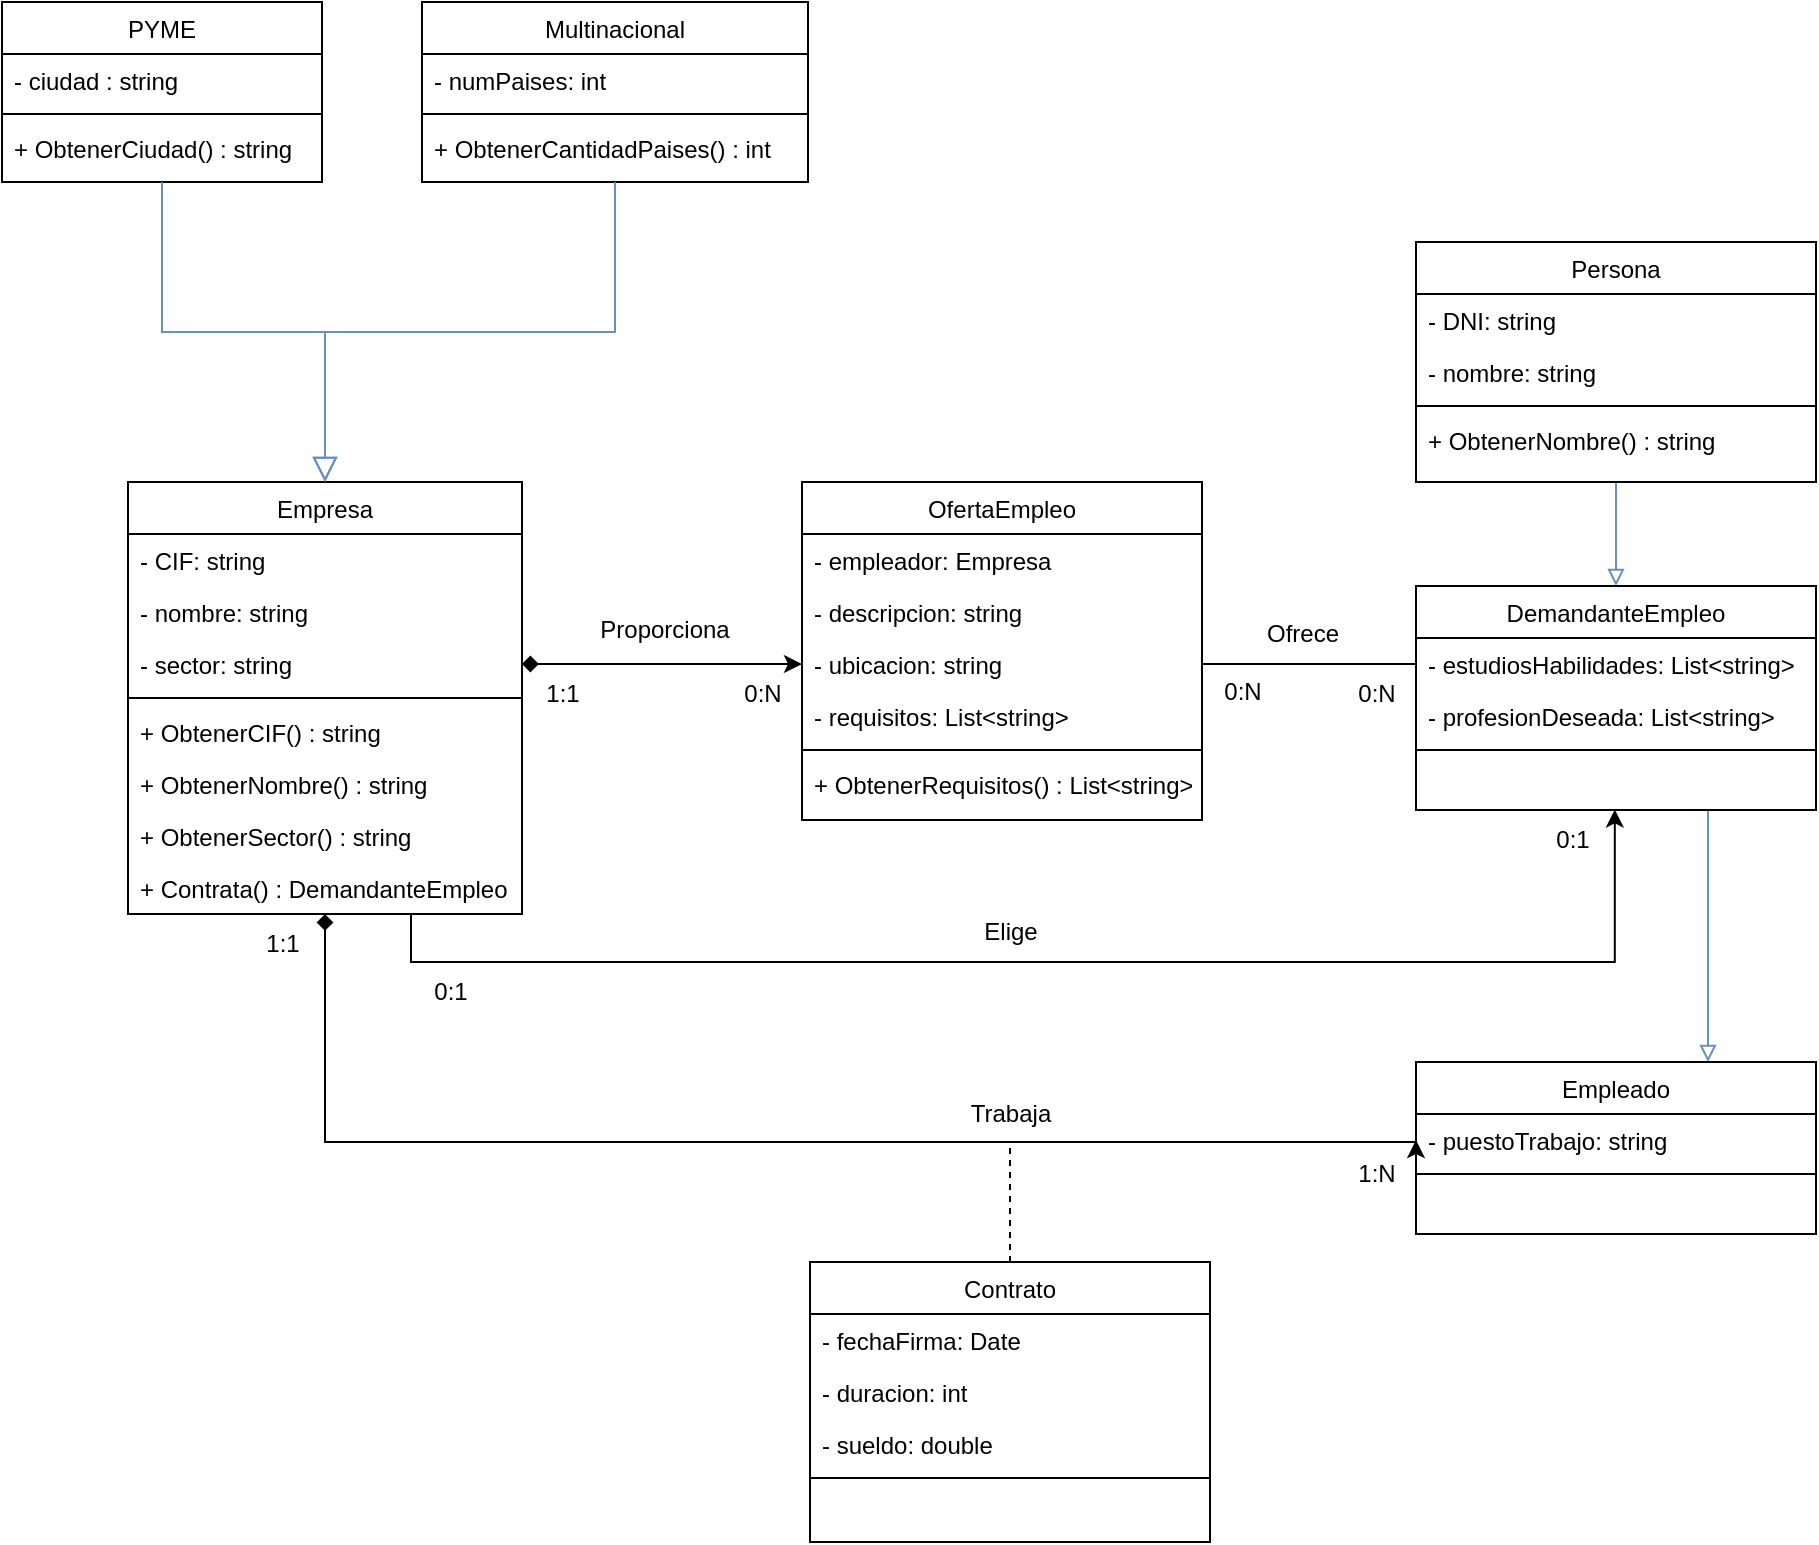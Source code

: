 <mxfile version="24.3.1" type="device">
  <diagram id="C5RBs43oDa-KdzZeNtuy" name="Page-1">
    <mxGraphModel dx="2505" dy="893" grid="1" gridSize="10" guides="1" tooltips="1" connect="1" arrows="1" fold="1" page="1" pageScale="1" pageWidth="827" pageHeight="1169" math="0" shadow="0">
      <root>
        <mxCell id="WIyWlLk6GJQsqaUBKTNV-0" />
        <mxCell id="WIyWlLk6GJQsqaUBKTNV-1" parent="WIyWlLk6GJQsqaUBKTNV-0" />
        <mxCell id="4x1gxG4U8rmSDGUtoeDv-12" style="edgeStyle=orthogonalEdgeStyle;rounded=0;orthogonalLoop=1;jettySize=auto;html=1;entryX=0.282;entryY=0.989;entryDx=0;entryDy=0;entryPerimeter=0;endArrow=classic;endFill=1;" parent="WIyWlLk6GJQsqaUBKTNV-1" edge="1">
          <mxGeometry relative="1" as="geometry">
            <mxPoint x="393.4" y="603.714" as="targetPoint" />
            <mxPoint x="-208.5" y="656" as="sourcePoint" />
            <Array as="points">
              <mxPoint x="-208" y="680" />
              <mxPoint x="393" y="680" />
            </Array>
          </mxGeometry>
        </mxCell>
        <mxCell id="4x1gxG4U8rmSDGUtoeDv-18" style="edgeStyle=orthogonalEdgeStyle;rounded=0;orthogonalLoop=1;jettySize=auto;html=1;entryX=0;entryY=0.5;entryDx=0;entryDy=0;startArrow=diamond;startFill=1;endArrow=classic;endFill=1;" parent="WIyWlLk6GJQsqaUBKTNV-1" source="zkfFHV4jXpPFQw0GAbJ--0" target="4x1gxG4U8rmSDGUtoeDv-2" edge="1">
          <mxGeometry relative="1" as="geometry">
            <mxPoint x="-251.5" y="880" as="targetPoint" />
            <Array as="points">
              <mxPoint x="-251" y="770" />
              <mxPoint x="90" y="770" />
              <mxPoint x="90" y="770" />
              <mxPoint x="294" y="770" />
            </Array>
          </mxGeometry>
        </mxCell>
        <mxCell id="zkfFHV4jXpPFQw0GAbJ--0" value="Empresa" style="swimlane;fontStyle=0;align=center;verticalAlign=top;childLayout=stackLayout;horizontal=1;startSize=26;horizontalStack=0;resizeParent=1;resizeLast=0;collapsible=1;marginBottom=0;rounded=0;shadow=0;strokeWidth=1;" parent="WIyWlLk6GJQsqaUBKTNV-1" vertex="1">
          <mxGeometry x="-350" y="440" width="197" height="216" as="geometry">
            <mxRectangle x="230" y="140" width="160" height="26" as="alternateBounds" />
          </mxGeometry>
        </mxCell>
        <mxCell id="uou_OAo_cRB2qshFDgxt-42" value="- CIF: string" style="text;align=left;verticalAlign=top;spacingLeft=4;spacingRight=4;overflow=hidden;rotatable=0;points=[[0,0.5],[1,0.5]];portConstraint=eastwest;" parent="zkfFHV4jXpPFQw0GAbJ--0" vertex="1">
          <mxGeometry y="26" width="197" height="26" as="geometry" />
        </mxCell>
        <mxCell id="uou_OAo_cRB2qshFDgxt-43" value="- nombre: string" style="text;align=left;verticalAlign=top;spacingLeft=4;spacingRight=4;overflow=hidden;rotatable=0;points=[[0,0.5],[1,0.5]];portConstraint=eastwest;" parent="zkfFHV4jXpPFQw0GAbJ--0" vertex="1">
          <mxGeometry y="52" width="197" height="26" as="geometry" />
        </mxCell>
        <mxCell id="uou_OAo_cRB2qshFDgxt-44" value="- sector: string" style="text;align=left;verticalAlign=top;spacingLeft=4;spacingRight=4;overflow=hidden;rotatable=0;points=[[0,0.5],[1,0.5]];portConstraint=eastwest;" parent="zkfFHV4jXpPFQw0GAbJ--0" vertex="1">
          <mxGeometry y="78" width="197" height="26" as="geometry" />
        </mxCell>
        <mxCell id="zkfFHV4jXpPFQw0GAbJ--4" value="" style="line;html=1;strokeWidth=1;align=left;verticalAlign=middle;spacingTop=-1;spacingLeft=3;spacingRight=3;rotatable=0;labelPosition=right;points=[];portConstraint=eastwest;" parent="zkfFHV4jXpPFQw0GAbJ--0" vertex="1">
          <mxGeometry y="104" width="197" height="8" as="geometry" />
        </mxCell>
        <mxCell id="uou_OAo_cRB2qshFDgxt-45" value="+ ObtenerCIF() : string" style="text;align=left;verticalAlign=top;spacingLeft=4;spacingRight=4;overflow=hidden;rotatable=0;points=[[0,0.5],[1,0.5]];portConstraint=eastwest;" parent="zkfFHV4jXpPFQw0GAbJ--0" vertex="1">
          <mxGeometry y="112" width="197" height="26" as="geometry" />
        </mxCell>
        <mxCell id="uou_OAo_cRB2qshFDgxt-47" value="+ ObtenerNombre() : string" style="text;align=left;verticalAlign=top;spacingLeft=4;spacingRight=4;overflow=hidden;rotatable=0;points=[[0,0.5],[1,0.5]];portConstraint=eastwest;" parent="zkfFHV4jXpPFQw0GAbJ--0" vertex="1">
          <mxGeometry y="138" width="197" height="26" as="geometry" />
        </mxCell>
        <mxCell id="uou_OAo_cRB2qshFDgxt-46" value="+ ObtenerSector() : string" style="text;align=left;verticalAlign=top;spacingLeft=4;spacingRight=4;overflow=hidden;rotatable=0;points=[[0,0.5],[1,0.5]];portConstraint=eastwest;" parent="zkfFHV4jXpPFQw0GAbJ--0" vertex="1">
          <mxGeometry y="164" width="197" height="26" as="geometry" />
        </mxCell>
        <mxCell id="4x1gxG4U8rmSDGUtoeDv-9" value="+ Contrata() : DemandanteEmpleo" style="text;align=left;verticalAlign=top;spacingLeft=4;spacingRight=4;overflow=hidden;rotatable=0;points=[[0,0.5],[1,0.5]];portConstraint=eastwest;" parent="zkfFHV4jXpPFQw0GAbJ--0" vertex="1">
          <mxGeometry y="190" width="197" height="26" as="geometry" />
        </mxCell>
        <mxCell id="zkfFHV4jXpPFQw0GAbJ--6" value="PYME" style="swimlane;fontStyle=0;align=center;verticalAlign=top;childLayout=stackLayout;horizontal=1;startSize=26;horizontalStack=0;resizeParent=1;resizeLast=0;collapsible=1;marginBottom=0;rounded=0;shadow=0;strokeWidth=1;" parent="WIyWlLk6GJQsqaUBKTNV-1" vertex="1">
          <mxGeometry x="-413" y="200" width="160" height="90" as="geometry">
            <mxRectangle x="130" y="380" width="160" height="26" as="alternateBounds" />
          </mxGeometry>
        </mxCell>
        <mxCell id="zkfFHV4jXpPFQw0GAbJ--7" value="- ciudad : string" style="text;align=left;verticalAlign=top;spacingLeft=4;spacingRight=4;overflow=hidden;rotatable=0;points=[[0,0.5],[1,0.5]];portConstraint=eastwest;" parent="zkfFHV4jXpPFQw0GAbJ--6" vertex="1">
          <mxGeometry y="26" width="160" height="26" as="geometry" />
        </mxCell>
        <mxCell id="zkfFHV4jXpPFQw0GAbJ--9" value="" style="line;html=1;strokeWidth=1;align=left;verticalAlign=middle;spacingTop=-1;spacingLeft=3;spacingRight=3;rotatable=0;labelPosition=right;points=[];portConstraint=eastwest;" parent="zkfFHV4jXpPFQw0GAbJ--6" vertex="1">
          <mxGeometry y="52" width="160" height="8" as="geometry" />
        </mxCell>
        <mxCell id="zkfFHV4jXpPFQw0GAbJ--11" value="+ ObtenerCiudad() : string" style="text;align=left;verticalAlign=top;spacingLeft=4;spacingRight=4;overflow=hidden;rotatable=0;points=[[0,0.5],[1,0.5]];portConstraint=eastwest;" parent="zkfFHV4jXpPFQw0GAbJ--6" vertex="1">
          <mxGeometry y="60" width="160" height="26" as="geometry" />
        </mxCell>
        <mxCell id="zkfFHV4jXpPFQw0GAbJ--12" value="" style="endArrow=block;endSize=10;endFill=0;shadow=0;strokeWidth=1;rounded=0;curved=0;edgeStyle=elbowEdgeStyle;elbow=vertical;fillColor=#dae8fc;gradientColor=#7ea6e0;strokeColor=#6c8ebf;" parent="WIyWlLk6GJQsqaUBKTNV-1" source="zkfFHV4jXpPFQw0GAbJ--6" target="zkfFHV4jXpPFQw0GAbJ--0" edge="1">
          <mxGeometry width="160" relative="1" as="geometry">
            <mxPoint x="-333" y="602" as="sourcePoint" />
            <mxPoint x="-333" y="602" as="targetPoint" />
          </mxGeometry>
        </mxCell>
        <mxCell id="zkfFHV4jXpPFQw0GAbJ--13" value="Multinacional" style="swimlane;fontStyle=0;align=center;verticalAlign=top;childLayout=stackLayout;horizontal=1;startSize=26;horizontalStack=0;resizeParent=1;resizeLast=0;collapsible=1;marginBottom=0;rounded=0;shadow=0;strokeWidth=1;" parent="WIyWlLk6GJQsqaUBKTNV-1" vertex="1">
          <mxGeometry x="-203" y="200" width="193" height="90" as="geometry">
            <mxRectangle x="340" y="380" width="170" height="26" as="alternateBounds" />
          </mxGeometry>
        </mxCell>
        <mxCell id="uou_OAo_cRB2qshFDgxt-40" value="- numPaises: int" style="text;align=left;verticalAlign=top;spacingLeft=4;spacingRight=4;overflow=hidden;rotatable=0;points=[[0,0.5],[1,0.5]];portConstraint=eastwest;" parent="zkfFHV4jXpPFQw0GAbJ--13" vertex="1">
          <mxGeometry y="26" width="193" height="26" as="geometry" />
        </mxCell>
        <mxCell id="zkfFHV4jXpPFQw0GAbJ--15" value="" style="line;html=1;strokeWidth=1;align=left;verticalAlign=middle;spacingTop=-1;spacingLeft=3;spacingRight=3;rotatable=0;labelPosition=right;points=[];portConstraint=eastwest;" parent="zkfFHV4jXpPFQw0GAbJ--13" vertex="1">
          <mxGeometry y="52" width="193" height="8" as="geometry" />
        </mxCell>
        <mxCell id="uou_OAo_cRB2qshFDgxt-41" value="+ ObtenerCantidadPaises() : int" style="text;align=left;verticalAlign=top;spacingLeft=4;spacingRight=4;overflow=hidden;rotatable=0;points=[[0,0.5],[1,0.5]];portConstraint=eastwest;" parent="zkfFHV4jXpPFQw0GAbJ--13" vertex="1">
          <mxGeometry y="60" width="193" height="26" as="geometry" />
        </mxCell>
        <mxCell id="zkfFHV4jXpPFQw0GAbJ--16" value="" style="endArrow=block;endSize=10;endFill=0;shadow=0;strokeWidth=1;rounded=0;curved=0;edgeStyle=elbowEdgeStyle;elbow=vertical;fillColor=#dae8fc;gradientColor=#7ea6e0;strokeColor=#6c8ebf;" parent="WIyWlLk6GJQsqaUBKTNV-1" source="zkfFHV4jXpPFQw0GAbJ--13" target="zkfFHV4jXpPFQw0GAbJ--0" edge="1">
          <mxGeometry width="160" relative="1" as="geometry">
            <mxPoint x="-323" y="772" as="sourcePoint" />
            <mxPoint x="-223" y="670" as="targetPoint" />
          </mxGeometry>
        </mxCell>
        <mxCell id="uou_OAo_cRB2qshFDgxt-48" value="OfertaEmpleo" style="swimlane;fontStyle=0;align=center;verticalAlign=top;childLayout=stackLayout;horizontal=1;startSize=26;horizontalStack=0;resizeParent=1;resizeLast=0;collapsible=1;marginBottom=0;rounded=0;shadow=0;strokeWidth=1;" parent="WIyWlLk6GJQsqaUBKTNV-1" vertex="1">
          <mxGeometry x="-13" y="440" width="200" height="169" as="geometry">
            <mxRectangle x="230" y="140" width="160" height="26" as="alternateBounds" />
          </mxGeometry>
        </mxCell>
        <mxCell id="uou_OAo_cRB2qshFDgxt-49" value="- empleador: Empresa" style="text;align=left;verticalAlign=top;spacingLeft=4;spacingRight=4;overflow=hidden;rotatable=0;points=[[0,0.5],[1,0.5]];portConstraint=eastwest;" parent="uou_OAo_cRB2qshFDgxt-48" vertex="1">
          <mxGeometry y="26" width="200" height="26" as="geometry" />
        </mxCell>
        <mxCell id="uou_OAo_cRB2qshFDgxt-50" value="- descripcion: string" style="text;align=left;verticalAlign=top;spacingLeft=4;spacingRight=4;overflow=hidden;rotatable=0;points=[[0,0.5],[1,0.5]];portConstraint=eastwest;" parent="uou_OAo_cRB2qshFDgxt-48" vertex="1">
          <mxGeometry y="52" width="200" height="26" as="geometry" />
        </mxCell>
        <mxCell id="uou_OAo_cRB2qshFDgxt-51" value="- ubicacion: string" style="text;align=left;verticalAlign=top;spacingLeft=4;spacingRight=4;overflow=hidden;rotatable=0;points=[[0,0.5],[1,0.5]];portConstraint=eastwest;" parent="uou_OAo_cRB2qshFDgxt-48" vertex="1">
          <mxGeometry y="78" width="200" height="26" as="geometry" />
        </mxCell>
        <mxCell id="uou_OAo_cRB2qshFDgxt-56" value="- requisitos: List&lt;string&gt;" style="text;align=left;verticalAlign=top;spacingLeft=4;spacingRight=4;overflow=hidden;rotatable=0;points=[[0,0.5],[1,0.5]];portConstraint=eastwest;" parent="uou_OAo_cRB2qshFDgxt-48" vertex="1">
          <mxGeometry y="104" width="200" height="26" as="geometry" />
        </mxCell>
        <mxCell id="uou_OAo_cRB2qshFDgxt-52" value="" style="line;html=1;strokeWidth=1;align=left;verticalAlign=middle;spacingTop=-1;spacingLeft=3;spacingRight=3;rotatable=0;labelPosition=right;points=[];portConstraint=eastwest;" parent="uou_OAo_cRB2qshFDgxt-48" vertex="1">
          <mxGeometry y="130" width="200" height="8" as="geometry" />
        </mxCell>
        <mxCell id="uou_OAo_cRB2qshFDgxt-53" value="+ ObtenerRequisitos() : List&lt;string&gt;" style="text;align=left;verticalAlign=top;spacingLeft=4;spacingRight=4;overflow=hidden;rotatable=0;points=[[0,0.5],[1,0.5]];portConstraint=eastwest;" parent="uou_OAo_cRB2qshFDgxt-48" vertex="1">
          <mxGeometry y="138" width="200" height="26" as="geometry" />
        </mxCell>
        <mxCell id="uou_OAo_cRB2qshFDgxt-65" style="edgeStyle=orthogonalEdgeStyle;rounded=0;orthogonalLoop=1;jettySize=auto;html=1;entryX=1;entryY=0.5;entryDx=0;entryDy=0;endArrow=diamond;endFill=1;startArrow=classic;startFill=1;" parent="WIyWlLk6GJQsqaUBKTNV-1" source="uou_OAo_cRB2qshFDgxt-51" target="uou_OAo_cRB2qshFDgxt-44" edge="1">
          <mxGeometry relative="1" as="geometry" />
        </mxCell>
        <mxCell id="uou_OAo_cRB2qshFDgxt-66" value="Proporciona" style="text;html=1;align=center;verticalAlign=middle;resizable=0;points=[];autosize=1;strokeColor=none;fillColor=none;" parent="WIyWlLk6GJQsqaUBKTNV-1" vertex="1">
          <mxGeometry x="-127" y="499" width="90" height="30" as="geometry" />
        </mxCell>
        <mxCell id="uou_OAo_cRB2qshFDgxt-67" value="0:N" style="text;html=1;align=center;verticalAlign=middle;resizable=0;points=[];autosize=1;strokeColor=none;fillColor=none;" parent="WIyWlLk6GJQsqaUBKTNV-1" vertex="1">
          <mxGeometry x="-53" y="531" width="40" height="30" as="geometry" />
        </mxCell>
        <mxCell id="uou_OAo_cRB2qshFDgxt-68" value="1:1" style="text;html=1;align=center;verticalAlign=middle;resizable=0;points=[];autosize=1;strokeColor=none;fillColor=none;" parent="WIyWlLk6GJQsqaUBKTNV-1" vertex="1">
          <mxGeometry x="-153" y="531" width="40" height="30" as="geometry" />
        </mxCell>
        <mxCell id="4x1gxG4U8rmSDGUtoeDv-17" style="edgeStyle=orthogonalEdgeStyle;rounded=0;orthogonalLoop=1;jettySize=auto;html=1;entryX=0.5;entryY=0;entryDx=0;entryDy=0;fillColor=#dae8fc;gradientColor=#7ea6e0;strokeColor=#6c8ebf;endArrow=block;endFill=0;" parent="WIyWlLk6GJQsqaUBKTNV-1" edge="1">
          <mxGeometry relative="1" as="geometry">
            <mxPoint x="440" y="604" as="sourcePoint" />
            <mxPoint x="440" y="730" as="targetPoint" />
          </mxGeometry>
        </mxCell>
        <mxCell id="uou_OAo_cRB2qshFDgxt-70" value="DemandanteEmpleo" style="swimlane;fontStyle=0;align=center;verticalAlign=top;childLayout=stackLayout;horizontal=1;startSize=26;horizontalStack=0;resizeParent=1;resizeLast=0;collapsible=1;marginBottom=0;rounded=0;shadow=0;strokeWidth=1;" parent="WIyWlLk6GJQsqaUBKTNV-1" vertex="1">
          <mxGeometry x="294" y="492" width="200" height="112" as="geometry">
            <mxRectangle x="230" y="140" width="160" height="26" as="alternateBounds" />
          </mxGeometry>
        </mxCell>
        <mxCell id="uou_OAo_cRB2qshFDgxt-73" value="- estudiosHabilidades: List&lt;string&gt;" style="text;align=left;verticalAlign=top;spacingLeft=4;spacingRight=4;overflow=hidden;rotatable=0;points=[[0,0.5],[1,0.5]];portConstraint=eastwest;" parent="uou_OAo_cRB2qshFDgxt-70" vertex="1">
          <mxGeometry y="26" width="200" height="26" as="geometry" />
        </mxCell>
        <mxCell id="uou_OAo_cRB2qshFDgxt-74" value="- profesionDeseada: List&lt;string&gt;" style="text;align=left;verticalAlign=top;spacingLeft=4;spacingRight=4;overflow=hidden;rotatable=0;points=[[0,0.5],[1,0.5]];portConstraint=eastwest;" parent="uou_OAo_cRB2qshFDgxt-70" vertex="1">
          <mxGeometry y="52" width="200" height="26" as="geometry" />
        </mxCell>
        <mxCell id="uou_OAo_cRB2qshFDgxt-75" value="" style="line;html=1;strokeWidth=1;align=left;verticalAlign=middle;spacingTop=-1;spacingLeft=3;spacingRight=3;rotatable=0;labelPosition=right;points=[];portConstraint=eastwest;" parent="uou_OAo_cRB2qshFDgxt-70" vertex="1">
          <mxGeometry y="78" width="200" height="8" as="geometry" />
        </mxCell>
        <mxCell id="4x1gxG4U8rmSDGUtoeDv-0" value=" " style="text;align=left;verticalAlign=top;spacingLeft=4;spacingRight=4;overflow=hidden;rotatable=0;points=[[0,0.5],[1,0.5]];portConstraint=eastwest;" parent="uou_OAo_cRB2qshFDgxt-70" vertex="1">
          <mxGeometry y="86" width="200" height="26" as="geometry" />
        </mxCell>
        <mxCell id="uou_OAo_cRB2qshFDgxt-77" style="edgeStyle=orthogonalEdgeStyle;rounded=0;orthogonalLoop=1;jettySize=auto;html=1;entryX=0;entryY=0.5;entryDx=0;entryDy=0;endArrow=none;endFill=0;" parent="WIyWlLk6GJQsqaUBKTNV-1" source="uou_OAo_cRB2qshFDgxt-51" target="uou_OAo_cRB2qshFDgxt-73" edge="1">
          <mxGeometry relative="1" as="geometry" />
        </mxCell>
        <mxCell id="uou_OAo_cRB2qshFDgxt-78" value="Ofrece" style="text;html=1;align=center;verticalAlign=middle;resizable=0;points=[];autosize=1;strokeColor=none;fillColor=none;" parent="WIyWlLk6GJQsqaUBKTNV-1" vertex="1">
          <mxGeometry x="207" y="501" width="60" height="30" as="geometry" />
        </mxCell>
        <mxCell id="uou_OAo_cRB2qshFDgxt-79" value="0:N" style="text;html=1;align=center;verticalAlign=middle;resizable=0;points=[];autosize=1;strokeColor=none;fillColor=none;" parent="WIyWlLk6GJQsqaUBKTNV-1" vertex="1">
          <mxGeometry x="187" y="530" width="40" height="30" as="geometry" />
        </mxCell>
        <mxCell id="uou_OAo_cRB2qshFDgxt-80" value="0:N" style="text;html=1;align=center;verticalAlign=middle;resizable=0;points=[];autosize=1;strokeColor=none;fillColor=none;" parent="WIyWlLk6GJQsqaUBKTNV-1" vertex="1">
          <mxGeometry x="254" y="531" width="40" height="30" as="geometry" />
        </mxCell>
        <mxCell id="uou_OAo_cRB2qshFDgxt-81" value="Contrato" style="swimlane;fontStyle=0;align=center;verticalAlign=top;childLayout=stackLayout;horizontal=1;startSize=26;horizontalStack=0;resizeParent=1;resizeLast=0;collapsible=1;marginBottom=0;rounded=0;shadow=0;strokeWidth=1;" parent="WIyWlLk6GJQsqaUBKTNV-1" vertex="1">
          <mxGeometry x="-9" y="830" width="200" height="140" as="geometry">
            <mxRectangle x="230" y="140" width="160" height="26" as="alternateBounds" />
          </mxGeometry>
        </mxCell>
        <mxCell id="uou_OAo_cRB2qshFDgxt-82" value="- fechaFirma: Date" style="text;align=left;verticalAlign=top;spacingLeft=4;spacingRight=4;overflow=hidden;rotatable=0;points=[[0,0.5],[1,0.5]];portConstraint=eastwest;" parent="uou_OAo_cRB2qshFDgxt-81" vertex="1">
          <mxGeometry y="26" width="200" height="26" as="geometry" />
        </mxCell>
        <mxCell id="uou_OAo_cRB2qshFDgxt-83" value="- duracion: int" style="text;align=left;verticalAlign=top;spacingLeft=4;spacingRight=4;overflow=hidden;rotatable=0;points=[[0,0.5],[1,0.5]];portConstraint=eastwest;" parent="uou_OAo_cRB2qshFDgxt-81" vertex="1">
          <mxGeometry y="52" width="200" height="26" as="geometry" />
        </mxCell>
        <mxCell id="uou_OAo_cRB2qshFDgxt-84" value="- sueldo: double" style="text;align=left;verticalAlign=top;spacingLeft=4;spacingRight=4;overflow=hidden;rotatable=0;points=[[0,0.5],[1,0.5]];portConstraint=eastwest;" parent="uou_OAo_cRB2qshFDgxt-81" vertex="1">
          <mxGeometry y="78" width="200" height="26" as="geometry" />
        </mxCell>
        <mxCell id="uou_OAo_cRB2qshFDgxt-86" value="" style="line;html=1;strokeWidth=1;align=left;verticalAlign=middle;spacingTop=-1;spacingLeft=3;spacingRight=3;rotatable=0;labelPosition=right;points=[];portConstraint=eastwest;" parent="uou_OAo_cRB2qshFDgxt-81" vertex="1">
          <mxGeometry y="104" width="200" height="8" as="geometry" />
        </mxCell>
        <mxCell id="uou_OAo_cRB2qshFDgxt-94" value="1:1" style="text;html=1;align=center;verticalAlign=middle;resizable=0;points=[];autosize=1;strokeColor=none;fillColor=none;" parent="WIyWlLk6GJQsqaUBKTNV-1" vertex="1">
          <mxGeometry x="-293" y="656" width="40" height="30" as="geometry" />
        </mxCell>
        <mxCell id="uou_OAo_cRB2qshFDgxt-95" value="1:N" style="text;html=1;align=center;verticalAlign=middle;resizable=0;points=[];autosize=1;strokeColor=none;fillColor=none;" parent="WIyWlLk6GJQsqaUBKTNV-1" vertex="1">
          <mxGeometry x="254" y="771" width="40" height="30" as="geometry" />
        </mxCell>
        <mxCell id="uou_OAo_cRB2qshFDgxt-96" value="Trabaja" style="text;html=1;align=center;verticalAlign=middle;resizable=0;points=[];autosize=1;strokeColor=none;fillColor=none;" parent="WIyWlLk6GJQsqaUBKTNV-1" vertex="1">
          <mxGeometry x="61" y="741" width="60" height="30" as="geometry" />
        </mxCell>
        <mxCell id="qEG_FYs69snKmqWoLix0-12" style="edgeStyle=orthogonalEdgeStyle;rounded=0;orthogonalLoop=1;jettySize=auto;html=1;entryX=0.5;entryY=0;entryDx=0;entryDy=0;endArrow=block;endFill=0;fillColor=#dae8fc;gradientColor=#7ea6e0;strokeColor=#6c8ebf;" parent="WIyWlLk6GJQsqaUBKTNV-1" source="qEG_FYs69snKmqWoLix0-0" target="uou_OAo_cRB2qshFDgxt-70" edge="1">
          <mxGeometry relative="1" as="geometry" />
        </mxCell>
        <mxCell id="qEG_FYs69snKmqWoLix0-0" value="Persona" style="swimlane;fontStyle=0;align=center;verticalAlign=top;childLayout=stackLayout;horizontal=1;startSize=26;horizontalStack=0;resizeParent=1;resizeLast=0;collapsible=1;marginBottom=0;rounded=0;shadow=0;strokeWidth=1;" parent="WIyWlLk6GJQsqaUBKTNV-1" vertex="1">
          <mxGeometry x="294" y="320" width="200" height="120" as="geometry">
            <mxRectangle x="230" y="140" width="160" height="26" as="alternateBounds" />
          </mxGeometry>
        </mxCell>
        <mxCell id="qEG_FYs69snKmqWoLix0-1" value="- DNI: string" style="text;align=left;verticalAlign=top;spacingLeft=4;spacingRight=4;overflow=hidden;rotatable=0;points=[[0,0.5],[1,0.5]];portConstraint=eastwest;" parent="qEG_FYs69snKmqWoLix0-0" vertex="1">
          <mxGeometry y="26" width="200" height="26" as="geometry" />
        </mxCell>
        <mxCell id="qEG_FYs69snKmqWoLix0-2" value="- nombre: string" style="text;align=left;verticalAlign=top;spacingLeft=4;spacingRight=4;overflow=hidden;rotatable=0;points=[[0,0.5],[1,0.5]];portConstraint=eastwest;" parent="qEG_FYs69snKmqWoLix0-0" vertex="1">
          <mxGeometry y="52" width="200" height="26" as="geometry" />
        </mxCell>
        <mxCell id="qEG_FYs69snKmqWoLix0-5" value="" style="line;html=1;strokeWidth=1;align=left;verticalAlign=middle;spacingTop=-1;spacingLeft=3;spacingRight=3;rotatable=0;labelPosition=right;points=[];portConstraint=eastwest;" parent="qEG_FYs69snKmqWoLix0-0" vertex="1">
          <mxGeometry y="78" width="200" height="8" as="geometry" />
        </mxCell>
        <mxCell id="qEG_FYs69snKmqWoLix0-13" value="+ ObtenerNombre() : string" style="text;align=left;verticalAlign=top;spacingLeft=4;spacingRight=4;overflow=hidden;rotatable=0;points=[[0,0.5],[1,0.5]];portConstraint=eastwest;" parent="qEG_FYs69snKmqWoLix0-0" vertex="1">
          <mxGeometry y="86" width="200" height="26" as="geometry" />
        </mxCell>
        <mxCell id="4x1gxG4U8rmSDGUtoeDv-1" value="Empleado" style="swimlane;fontStyle=0;align=center;verticalAlign=top;childLayout=stackLayout;horizontal=1;startSize=26;horizontalStack=0;resizeParent=1;resizeLast=0;collapsible=1;marginBottom=0;rounded=0;shadow=0;strokeWidth=1;" parent="WIyWlLk6GJQsqaUBKTNV-1" vertex="1">
          <mxGeometry x="294" y="730" width="200" height="86" as="geometry">
            <mxRectangle x="230" y="140" width="160" height="26" as="alternateBounds" />
          </mxGeometry>
        </mxCell>
        <mxCell id="4x1gxG4U8rmSDGUtoeDv-2" value="- puestoTrabajo: string" style="text;align=left;verticalAlign=top;spacingLeft=4;spacingRight=4;overflow=hidden;rotatable=0;points=[[0,0.5],[1,0.5]];portConstraint=eastwest;" parent="4x1gxG4U8rmSDGUtoeDv-1" vertex="1">
          <mxGeometry y="26" width="200" height="26" as="geometry" />
        </mxCell>
        <mxCell id="4x1gxG4U8rmSDGUtoeDv-4" value="" style="line;html=1;strokeWidth=1;align=left;verticalAlign=middle;spacingTop=-1;spacingLeft=3;spacingRight=3;rotatable=0;labelPosition=right;points=[];portConstraint=eastwest;" parent="4x1gxG4U8rmSDGUtoeDv-1" vertex="1">
          <mxGeometry y="52" width="200" height="8" as="geometry" />
        </mxCell>
        <mxCell id="4x1gxG4U8rmSDGUtoeDv-5" value=" " style="text;align=left;verticalAlign=top;spacingLeft=4;spacingRight=4;overflow=hidden;rotatable=0;points=[[0,0.5],[1,0.5]];portConstraint=eastwest;" parent="4x1gxG4U8rmSDGUtoeDv-1" vertex="1">
          <mxGeometry y="60" width="200" height="26" as="geometry" />
        </mxCell>
        <mxCell id="4x1gxG4U8rmSDGUtoeDv-13" value="Elige" style="text;html=1;align=center;verticalAlign=middle;resizable=0;points=[];autosize=1;strokeColor=none;fillColor=none;" parent="WIyWlLk6GJQsqaUBKTNV-1" vertex="1">
          <mxGeometry x="66" y="650" width="50" height="30" as="geometry" />
        </mxCell>
        <mxCell id="4x1gxG4U8rmSDGUtoeDv-14" value="0:1" style="text;html=1;align=center;verticalAlign=middle;resizable=0;points=[];autosize=1;strokeColor=none;fillColor=none;" parent="WIyWlLk6GJQsqaUBKTNV-1" vertex="1">
          <mxGeometry x="-209" y="680" width="40" height="30" as="geometry" />
        </mxCell>
        <mxCell id="4x1gxG4U8rmSDGUtoeDv-15" value="0:1" style="text;html=1;align=center;verticalAlign=middle;resizable=0;points=[];autosize=1;strokeColor=none;fillColor=none;" parent="WIyWlLk6GJQsqaUBKTNV-1" vertex="1">
          <mxGeometry x="352" y="604" width="40" height="30" as="geometry" />
        </mxCell>
        <mxCell id="4x1gxG4U8rmSDGUtoeDv-21" style="edgeStyle=orthogonalEdgeStyle;rounded=0;orthogonalLoop=1;jettySize=auto;html=1;entryX=0.5;entryY=0.967;entryDx=0;entryDy=0;entryPerimeter=0;endArrow=none;endFill=0;dashed=1;" parent="WIyWlLk6GJQsqaUBKTNV-1" source="uou_OAo_cRB2qshFDgxt-81" target="uou_OAo_cRB2qshFDgxt-96" edge="1">
          <mxGeometry relative="1" as="geometry" />
        </mxCell>
      </root>
    </mxGraphModel>
  </diagram>
</mxfile>
